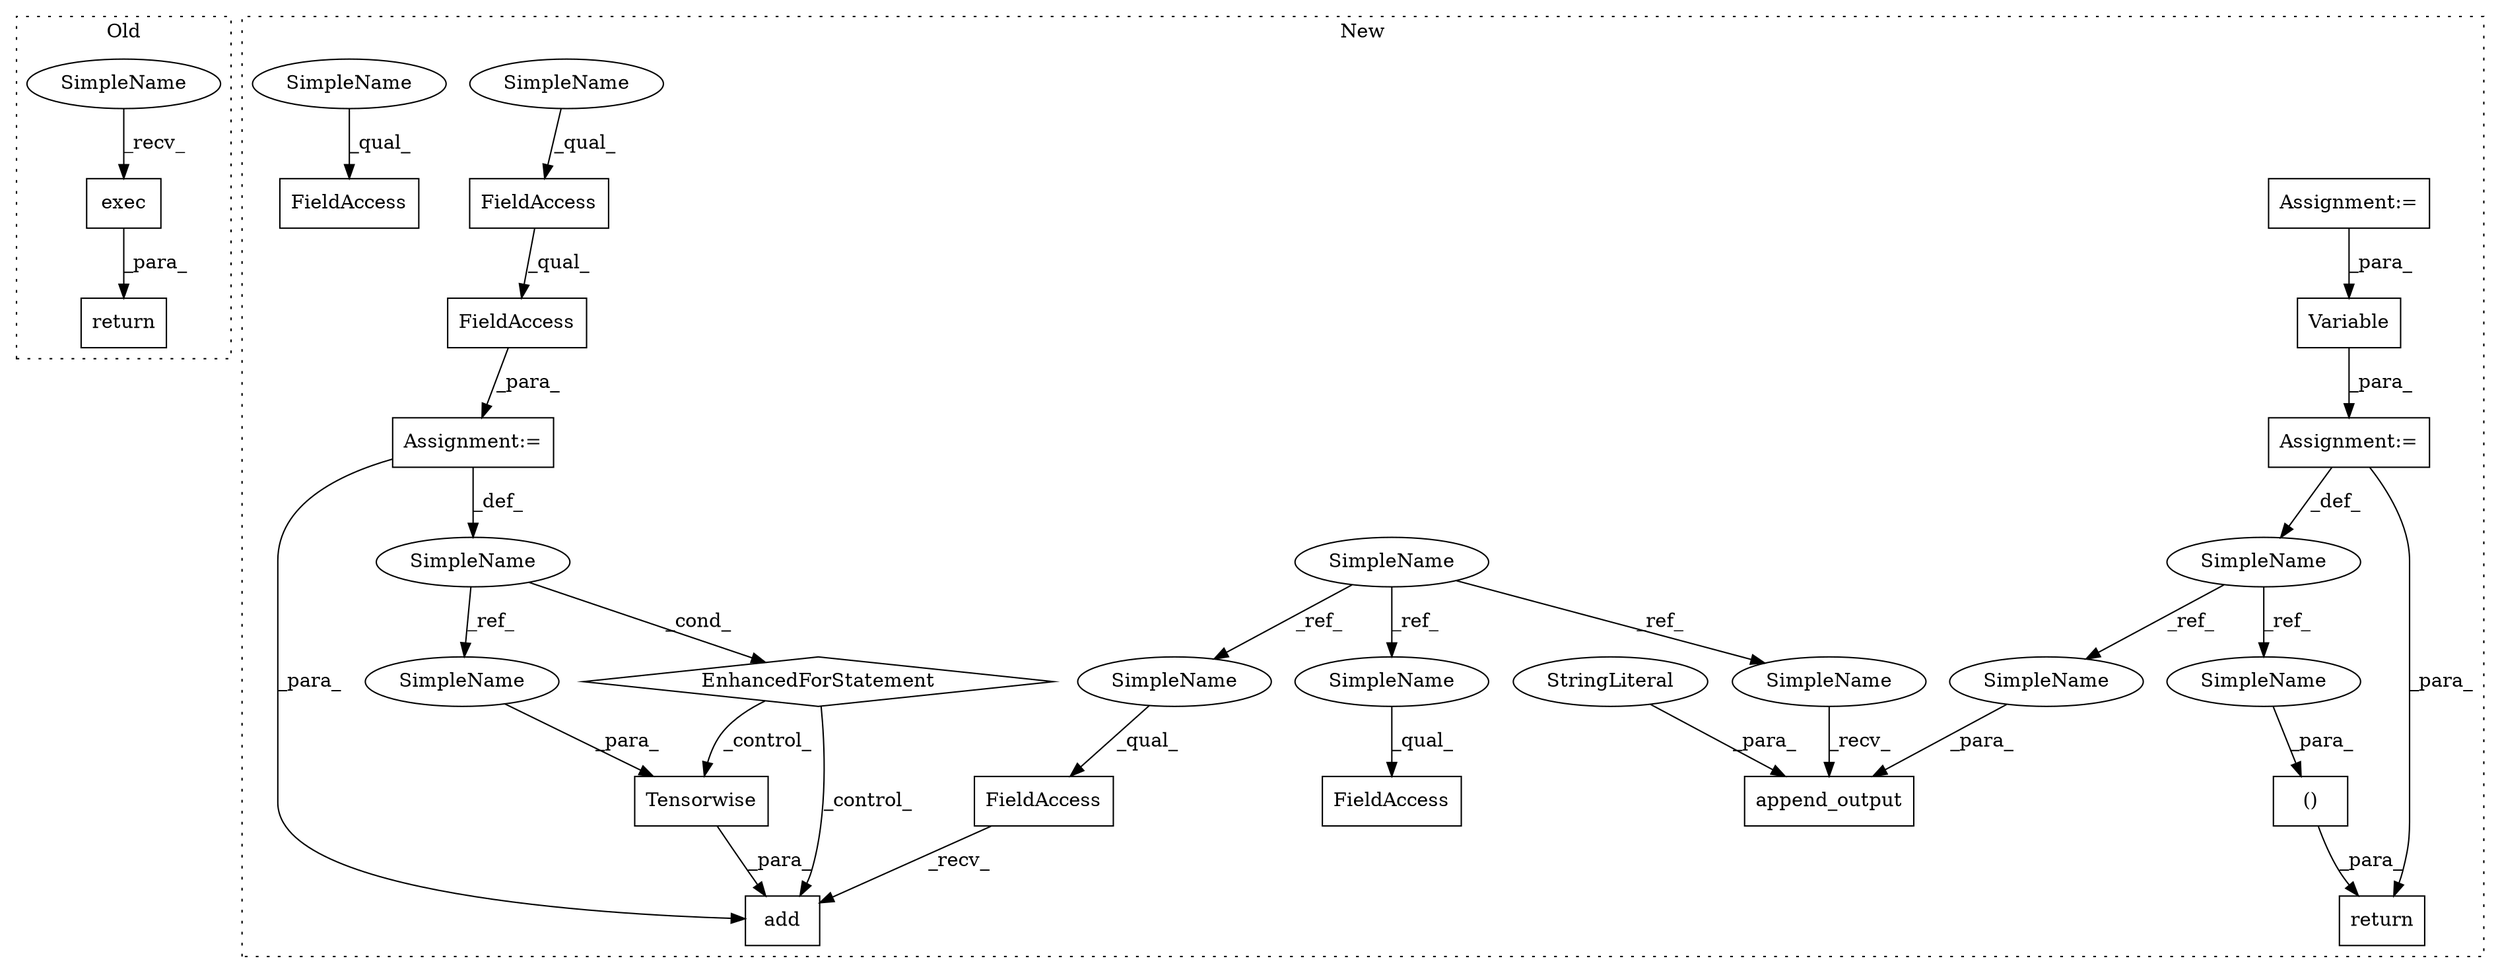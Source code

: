 digraph G {
subgraph cluster0 {
1 [label="exec" a="32" s="822" l="6" shape="box"];
15 [label="return" a="41" s="810" l="7" shape="box"];
30 [label="SimpleName" a="42" s="817" l="4" shape="ellipse"];
label = "Old";
style="dotted";
}
subgraph cluster1 {
2 [label="Tensorwise" a="32" s="1281,1296" l="11,1" shape="box"];
3 [label="add" a="32" s="1277,1297" l="4,1" shape="box"];
4 [label="EnhancedForStatement" a="70" s="1099,1175" l="53,2" shape="diamond"];
5 [label="SimpleName" a="42" s="1156" l="4" shape="ellipse"];
6 [label="FieldAccess" a="22" s="1261" l="15" shape="box"];
7 [label="SimpleName" a="42" s="761" l="4" shape="ellipse"];
8 [label="append_output" a="32" s="1345,1364" l="14,1" shape="box"];
9 [label="StringLiteral" a="45" s="1359" l="3" shape="ellipse"];
10 [label="FieldAccess" a="22" s="971" l="12" shape="box"];
11 [label="SimpleName" a="42" s="1021" l="1" shape="ellipse"];
12 [label="()" a="106" s="1383" l="25" shape="box"];
13 [label="Assignment:=" a="7" s="1099,1175" l="53,2" shape="box"];
14 [label="FieldAccess" a="22" s="1163" l="12" shape="box"];
16 [label="return" a="41" s="1371" l="12" shape="box"];
17 [label="Assignment:=" a="7" s="1022" l="1" shape="box"];
18 [label="FieldAccess" a="22" s="1163" l="7" shape="box"];
19 [label="FieldAccess" a="22" s="898" l="12" shape="box"];
20 [label="Assignment:=" a="7" s="994" l="1" shape="box"];
21 [label="Variable" a="32" s="1023,1063" l="9,1" shape="box"];
22 [label="SimpleName" a="42" s="1292" l="4" shape="ellipse"];
23 [label="SimpleName" a="42" s="1340" l="4" shape="ellipse"];
24 [label="SimpleName" a="42" s="971" l="4" shape="ellipse"];
25 [label="SimpleName" a="42" s="1261" l="4" shape="ellipse"];
26 [label="SimpleName" a="42" s="1407" l="1" shape="ellipse"];
27 [label="SimpleName" a="42" s="1363" l="1" shape="ellipse"];
28 [label="SimpleName" a="42" s="1163" l="1" shape="ellipse"];
29 [label="SimpleName" a="42" s="898" l="1" shape="ellipse"];
label = "New";
style="dotted";
}
1 -> 15 [label="_para_"];
2 -> 3 [label="_para_"];
4 -> 2 [label="_control_"];
4 -> 3 [label="_control_"];
5 -> 4 [label="_cond_"];
5 -> 22 [label="_ref_"];
6 -> 3 [label="_recv_"];
7 -> 23 [label="_ref_"];
7 -> 25 [label="_ref_"];
7 -> 24 [label="_ref_"];
9 -> 8 [label="_para_"];
11 -> 27 [label="_ref_"];
11 -> 26 [label="_ref_"];
12 -> 16 [label="_para_"];
13 -> 3 [label="_para_"];
13 -> 5 [label="_def_"];
14 -> 13 [label="_para_"];
17 -> 11 [label="_def_"];
17 -> 16 [label="_para_"];
18 -> 14 [label="_qual_"];
20 -> 21 [label="_para_"];
21 -> 17 [label="_para_"];
22 -> 2 [label="_para_"];
23 -> 8 [label="_recv_"];
24 -> 10 [label="_qual_"];
25 -> 6 [label="_qual_"];
26 -> 12 [label="_para_"];
27 -> 8 [label="_para_"];
28 -> 18 [label="_qual_"];
29 -> 19 [label="_qual_"];
30 -> 1 [label="_recv_"];
}